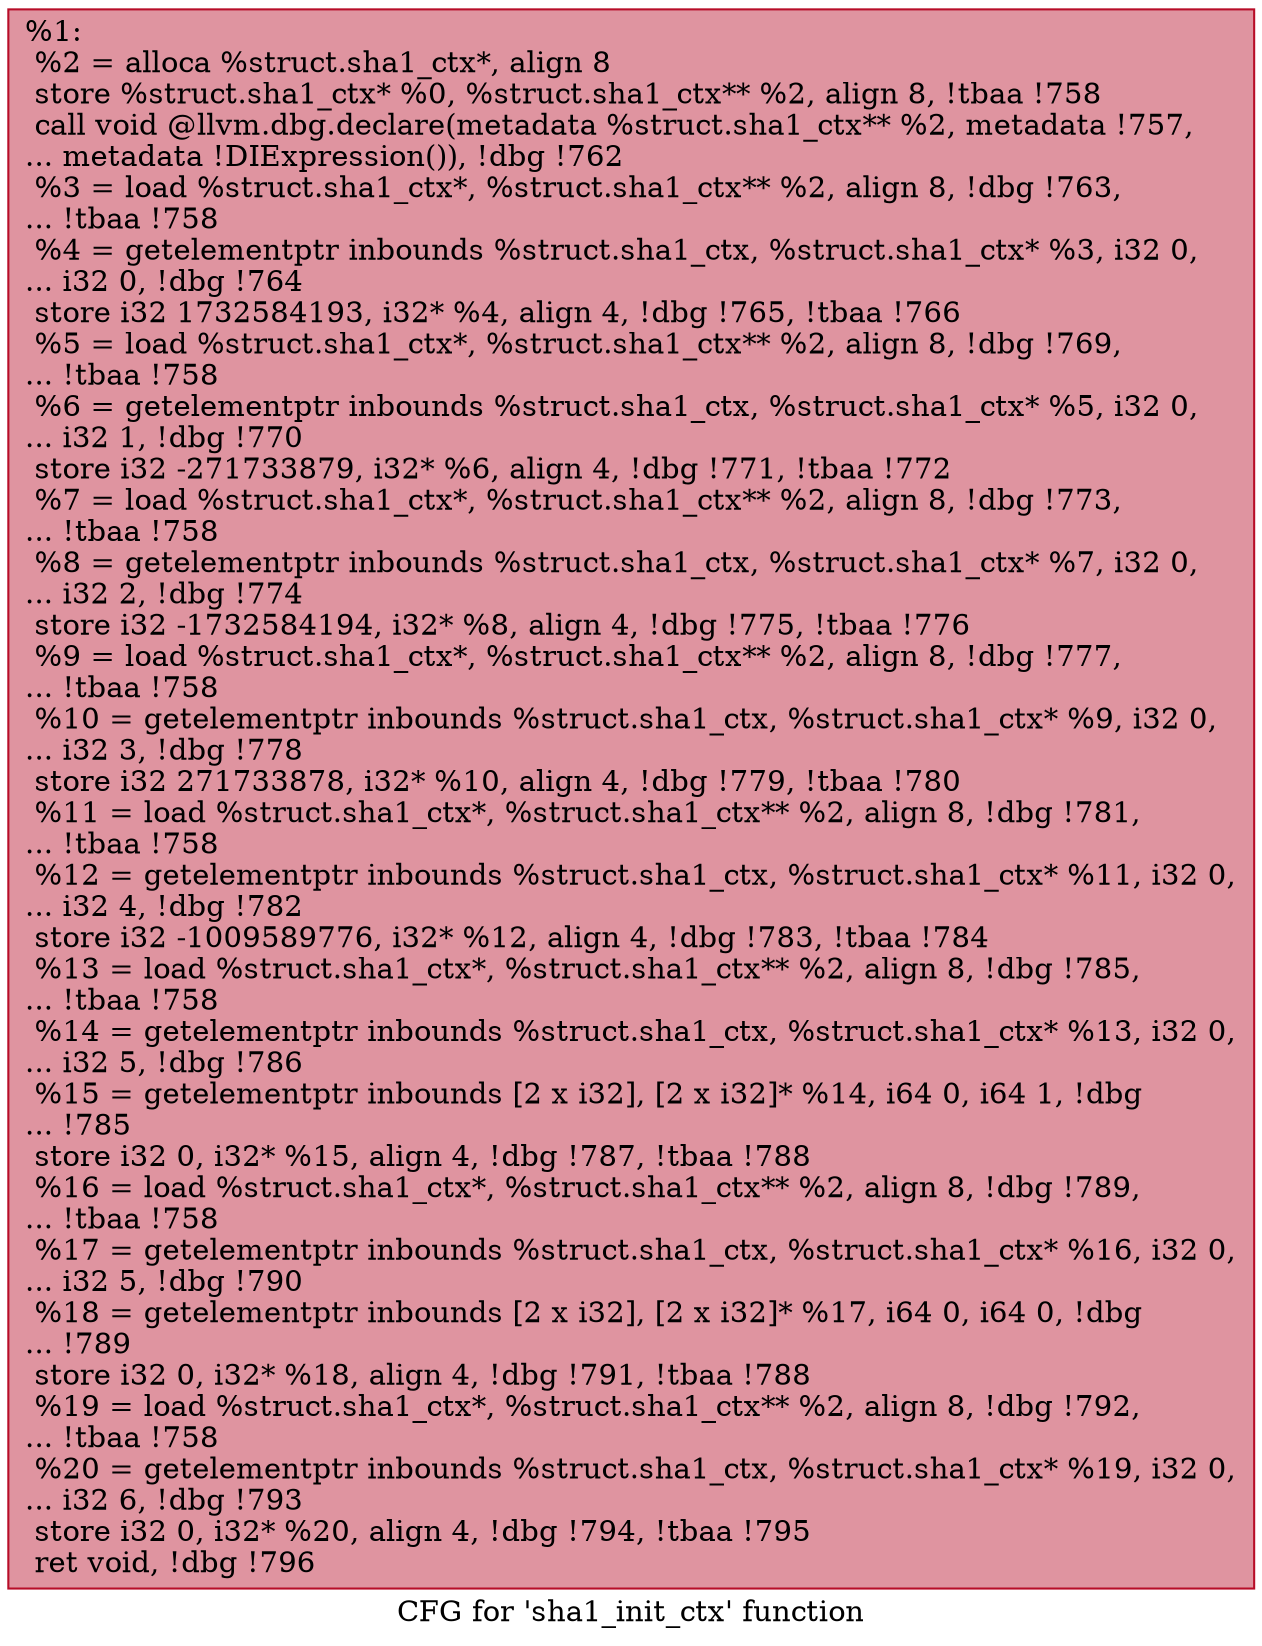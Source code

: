 digraph "CFG for 'sha1_init_ctx' function" {
	label="CFG for 'sha1_init_ctx' function";

	Node0x17d0460 [shape=record,color="#b70d28ff", style=filled, fillcolor="#b70d2870",label="{%1:\l  %2 = alloca %struct.sha1_ctx*, align 8\l  store %struct.sha1_ctx* %0, %struct.sha1_ctx** %2, align 8, !tbaa !758\l  call void @llvm.dbg.declare(metadata %struct.sha1_ctx** %2, metadata !757,\l... metadata !DIExpression()), !dbg !762\l  %3 = load %struct.sha1_ctx*, %struct.sha1_ctx** %2, align 8, !dbg !763,\l... !tbaa !758\l  %4 = getelementptr inbounds %struct.sha1_ctx, %struct.sha1_ctx* %3, i32 0,\l... i32 0, !dbg !764\l  store i32 1732584193, i32* %4, align 4, !dbg !765, !tbaa !766\l  %5 = load %struct.sha1_ctx*, %struct.sha1_ctx** %2, align 8, !dbg !769,\l... !tbaa !758\l  %6 = getelementptr inbounds %struct.sha1_ctx, %struct.sha1_ctx* %5, i32 0,\l... i32 1, !dbg !770\l  store i32 -271733879, i32* %6, align 4, !dbg !771, !tbaa !772\l  %7 = load %struct.sha1_ctx*, %struct.sha1_ctx** %2, align 8, !dbg !773,\l... !tbaa !758\l  %8 = getelementptr inbounds %struct.sha1_ctx, %struct.sha1_ctx* %7, i32 0,\l... i32 2, !dbg !774\l  store i32 -1732584194, i32* %8, align 4, !dbg !775, !tbaa !776\l  %9 = load %struct.sha1_ctx*, %struct.sha1_ctx** %2, align 8, !dbg !777,\l... !tbaa !758\l  %10 = getelementptr inbounds %struct.sha1_ctx, %struct.sha1_ctx* %9, i32 0,\l... i32 3, !dbg !778\l  store i32 271733878, i32* %10, align 4, !dbg !779, !tbaa !780\l  %11 = load %struct.sha1_ctx*, %struct.sha1_ctx** %2, align 8, !dbg !781,\l... !tbaa !758\l  %12 = getelementptr inbounds %struct.sha1_ctx, %struct.sha1_ctx* %11, i32 0,\l... i32 4, !dbg !782\l  store i32 -1009589776, i32* %12, align 4, !dbg !783, !tbaa !784\l  %13 = load %struct.sha1_ctx*, %struct.sha1_ctx** %2, align 8, !dbg !785,\l... !tbaa !758\l  %14 = getelementptr inbounds %struct.sha1_ctx, %struct.sha1_ctx* %13, i32 0,\l... i32 5, !dbg !786\l  %15 = getelementptr inbounds [2 x i32], [2 x i32]* %14, i64 0, i64 1, !dbg\l... !785\l  store i32 0, i32* %15, align 4, !dbg !787, !tbaa !788\l  %16 = load %struct.sha1_ctx*, %struct.sha1_ctx** %2, align 8, !dbg !789,\l... !tbaa !758\l  %17 = getelementptr inbounds %struct.sha1_ctx, %struct.sha1_ctx* %16, i32 0,\l... i32 5, !dbg !790\l  %18 = getelementptr inbounds [2 x i32], [2 x i32]* %17, i64 0, i64 0, !dbg\l... !789\l  store i32 0, i32* %18, align 4, !dbg !791, !tbaa !788\l  %19 = load %struct.sha1_ctx*, %struct.sha1_ctx** %2, align 8, !dbg !792,\l... !tbaa !758\l  %20 = getelementptr inbounds %struct.sha1_ctx, %struct.sha1_ctx* %19, i32 0,\l... i32 6, !dbg !793\l  store i32 0, i32* %20, align 4, !dbg !794, !tbaa !795\l  ret void, !dbg !796\l}"];
}
